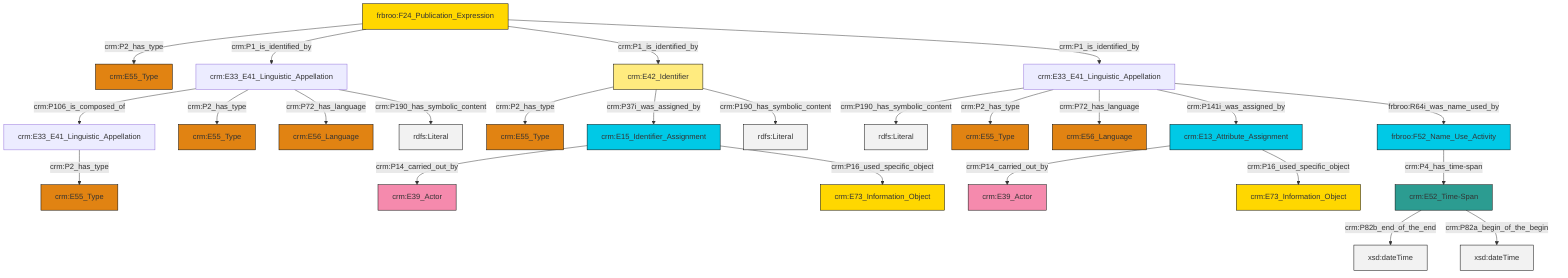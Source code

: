 graph TD
classDef Literal fill:#f2f2f2,stroke:#000000;
classDef CRM_Entity fill:#FFFFFF,stroke:#000000;
classDef Temporal_Entity fill:#00C9E6, stroke:#000000;
classDef Type fill:#E18312, stroke:#000000;
classDef Time-Span fill:#2C9C91, stroke:#000000;
classDef Appellation fill:#FFEB7F, stroke:#000000;
classDef Place fill:#008836, stroke:#000000;
classDef Persistent_Item fill:#B266B2, stroke:#000000;
classDef Conceptual_Object fill:#FFD700, stroke:#000000;
classDef Physical_Thing fill:#D2B48C, stroke:#000000;
classDef Actor fill:#f58aad, stroke:#000000;
classDef PC_Classes fill:#4ce600, stroke:#000000;
classDef Multi fill:#cccccc,stroke:#000000;

0["crm:E33_E41_Linguistic_Appellation"]:::Default -->|crm:P190_has_symbolic_content| 1[rdfs:Literal]:::Literal
2["frbroo:F52_Name_Use_Activity"]:::Temporal_Entity -->|crm:P4_has_time-span| 3["crm:E52_Time-Span"]:::Time-Span
4["crm:E33_E41_Linguistic_Appellation"]:::Default -->|crm:P106_is_composed_of| 5["crm:E33_E41_Linguistic_Appellation"]:::Default
3["crm:E52_Time-Span"]:::Time-Span -->|crm:P82b_end_of_the_end| 6[xsd:dateTime]:::Literal
3["crm:E52_Time-Span"]:::Time-Span -->|crm:P82a_begin_of_the_begin| 9[xsd:dateTime]:::Literal
4["crm:E33_E41_Linguistic_Appellation"]:::Default -->|crm:P2_has_type| 14["crm:E55_Type"]:::Type
0["crm:E33_E41_Linguistic_Appellation"]:::Default -->|crm:P2_has_type| 15["crm:E55_Type"]:::Type
5["crm:E33_E41_Linguistic_Appellation"]:::Default -->|crm:P2_has_type| 12["crm:E55_Type"]:::Type
0["crm:E33_E41_Linguistic_Appellation"]:::Default -->|crm:P72_has_language| 16["crm:E56_Language"]:::Type
25["crm:E42_Identifier"]:::Appellation -->|crm:P2_has_type| 22["crm:E55_Type"]:::Type
25["crm:E42_Identifier"]:::Appellation -->|crm:P37i_was_assigned_by| 10["crm:E15_Identifier_Assignment"]:::Temporal_Entity
0["crm:E33_E41_Linguistic_Appellation"]:::Default -->|crm:P141i_was_assigned_by| 28["crm:E13_Attribute_Assignment"]:::Temporal_Entity
26["frbroo:F24_Publication_Expression"]:::Conceptual_Object -->|crm:P2_has_type| 29["crm:E55_Type"]:::Type
10["crm:E15_Identifier_Assignment"]:::Temporal_Entity -->|crm:P14_carried_out_by| 30["crm:E39_Actor"]:::Actor
10["crm:E15_Identifier_Assignment"]:::Temporal_Entity -->|crm:P16_used_specific_object| 31["crm:E73_Information_Object"]:::Conceptual_Object
28["crm:E13_Attribute_Assignment"]:::Temporal_Entity -->|crm:P14_carried_out_by| 32["crm:E39_Actor"]:::Actor
4["crm:E33_E41_Linguistic_Appellation"]:::Default -->|crm:P72_has_language| 19["crm:E56_Language"]:::Type
26["frbroo:F24_Publication_Expression"]:::Conceptual_Object -->|crm:P1_is_identified_by| 4["crm:E33_E41_Linguistic_Appellation"]:::Default
25["crm:E42_Identifier"]:::Appellation -->|crm:P190_has_symbolic_content| 39[rdfs:Literal]:::Literal
4["crm:E33_E41_Linguistic_Appellation"]:::Default -->|crm:P190_has_symbolic_content| 41[rdfs:Literal]:::Literal
26["frbroo:F24_Publication_Expression"]:::Conceptual_Object -->|crm:P1_is_identified_by| 25["crm:E42_Identifier"]:::Appellation
26["frbroo:F24_Publication_Expression"]:::Conceptual_Object -->|crm:P1_is_identified_by| 0["crm:E33_E41_Linguistic_Appellation"]:::Default
0["crm:E33_E41_Linguistic_Appellation"]:::Default -->|frbroo:R64i_was_name_used_by| 2["frbroo:F52_Name_Use_Activity"]:::Temporal_Entity
28["crm:E13_Attribute_Assignment"]:::Temporal_Entity -->|crm:P16_used_specific_object| 17["crm:E73_Information_Object"]:::Conceptual_Object
